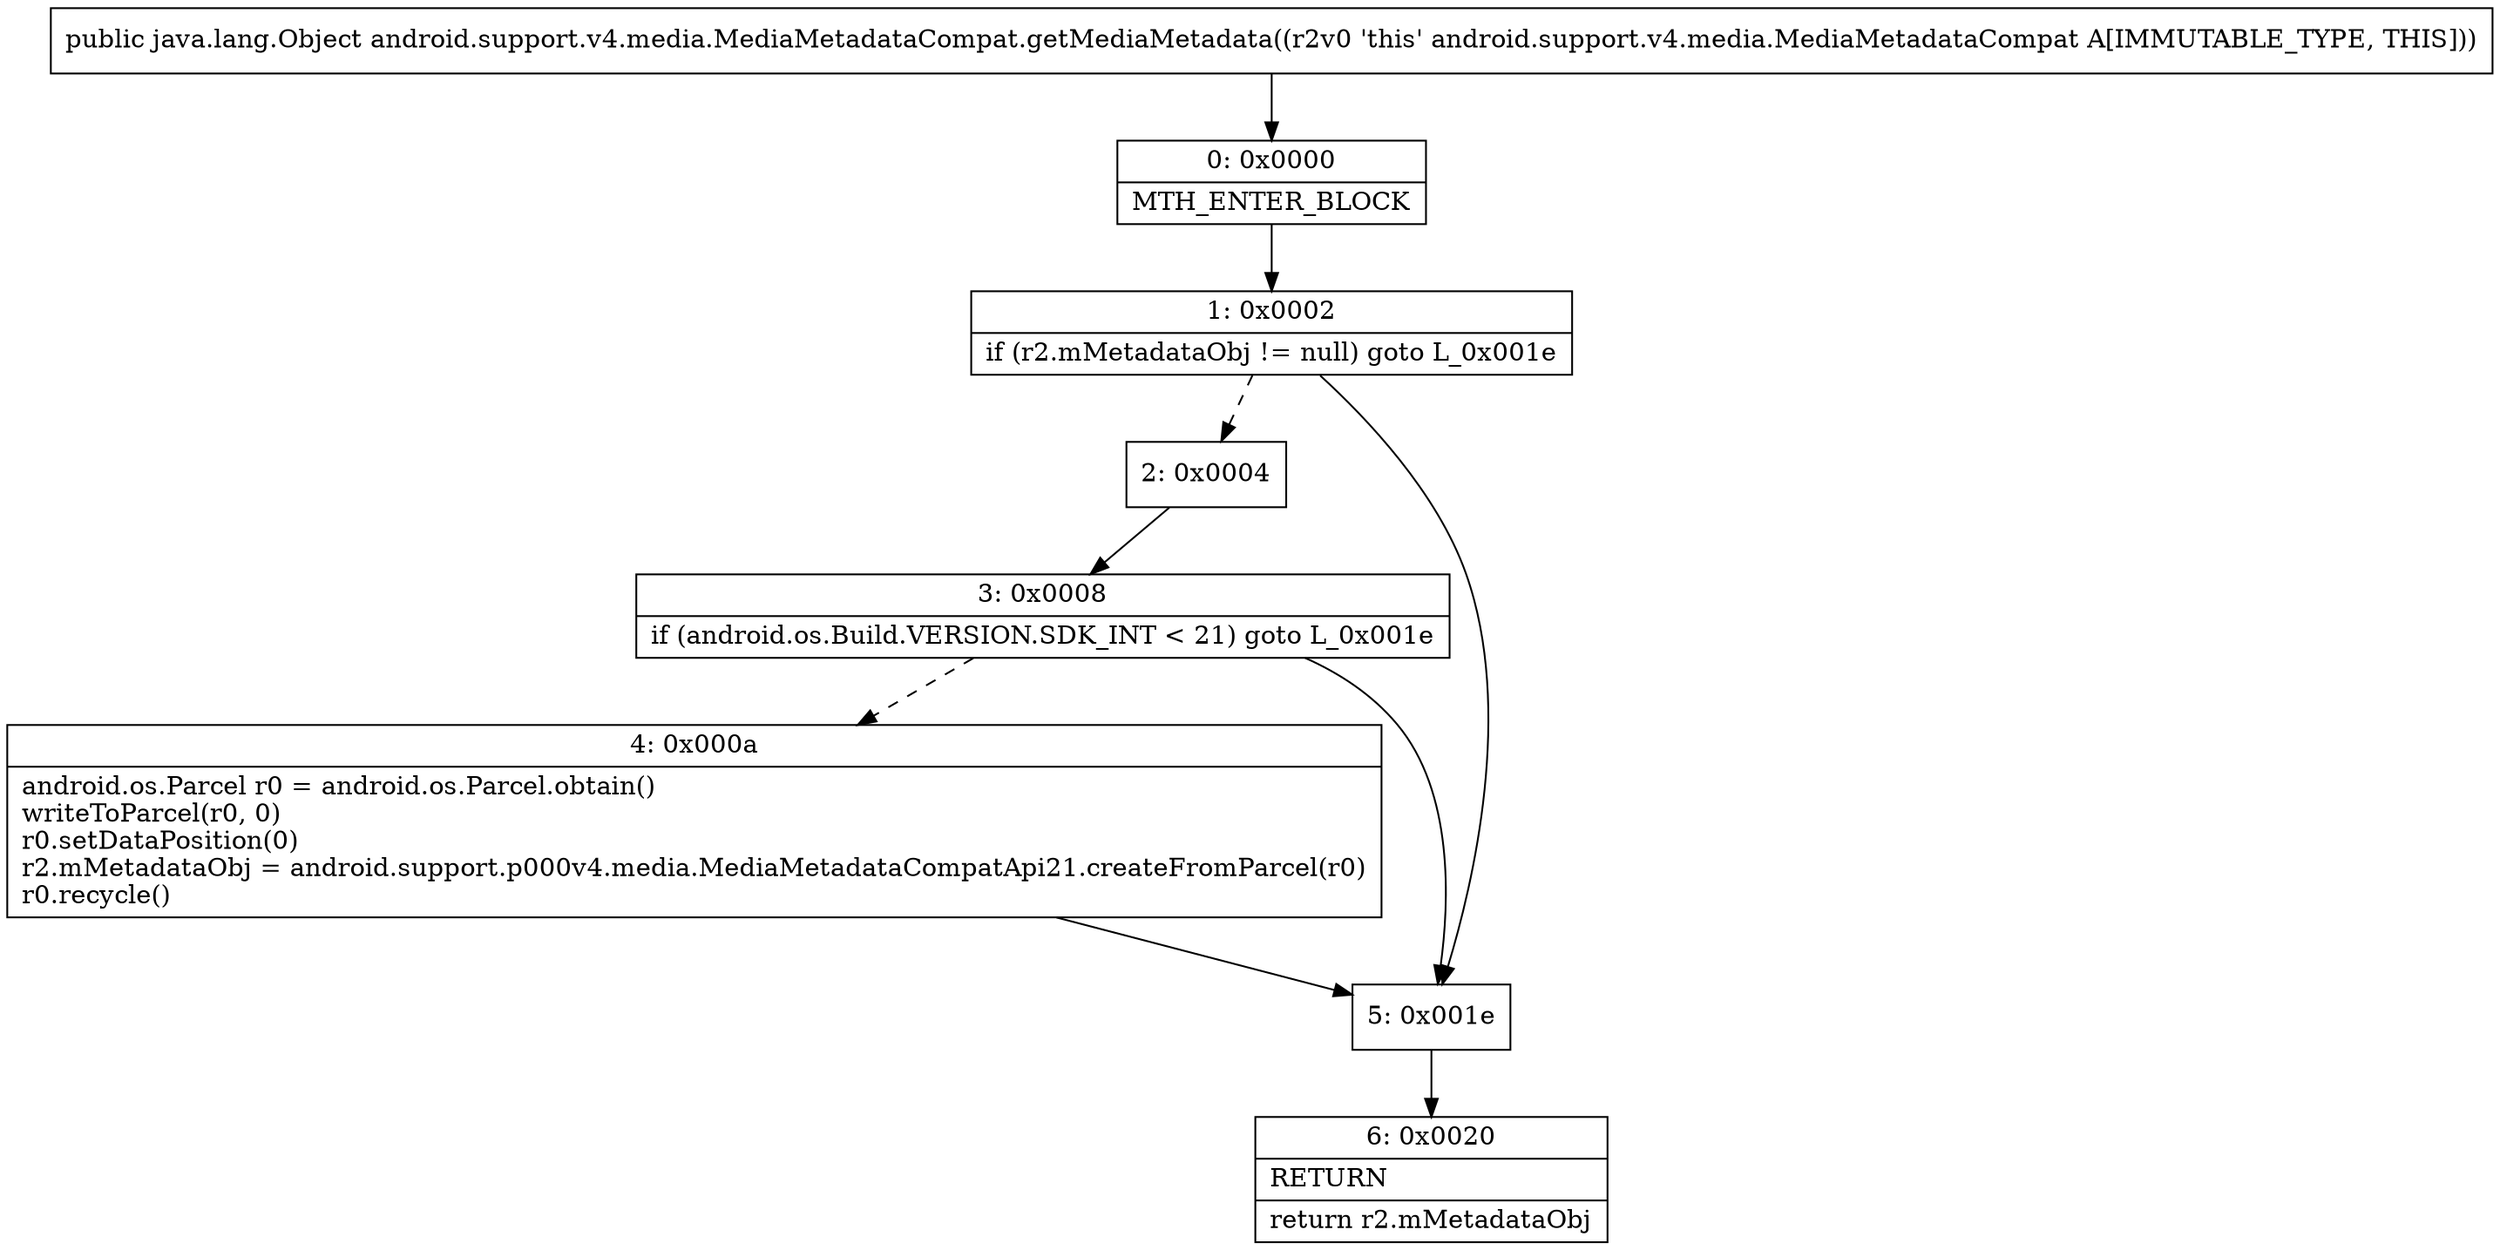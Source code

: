 digraph "CFG forandroid.support.v4.media.MediaMetadataCompat.getMediaMetadata()Ljava\/lang\/Object;" {
Node_0 [shape=record,label="{0\:\ 0x0000|MTH_ENTER_BLOCK\l}"];
Node_1 [shape=record,label="{1\:\ 0x0002|if (r2.mMetadataObj != null) goto L_0x001e\l}"];
Node_2 [shape=record,label="{2\:\ 0x0004}"];
Node_3 [shape=record,label="{3\:\ 0x0008|if (android.os.Build.VERSION.SDK_INT \< 21) goto L_0x001e\l}"];
Node_4 [shape=record,label="{4\:\ 0x000a|android.os.Parcel r0 = android.os.Parcel.obtain()\lwriteToParcel(r0, 0)\lr0.setDataPosition(0)\lr2.mMetadataObj = android.support.p000v4.media.MediaMetadataCompatApi21.createFromParcel(r0)\lr0.recycle()\l}"];
Node_5 [shape=record,label="{5\:\ 0x001e}"];
Node_6 [shape=record,label="{6\:\ 0x0020|RETURN\l|return r2.mMetadataObj\l}"];
MethodNode[shape=record,label="{public java.lang.Object android.support.v4.media.MediaMetadataCompat.getMediaMetadata((r2v0 'this' android.support.v4.media.MediaMetadataCompat A[IMMUTABLE_TYPE, THIS])) }"];
MethodNode -> Node_0;
Node_0 -> Node_1;
Node_1 -> Node_2[style=dashed];
Node_1 -> Node_5;
Node_2 -> Node_3;
Node_3 -> Node_4[style=dashed];
Node_3 -> Node_5;
Node_4 -> Node_5;
Node_5 -> Node_6;
}

